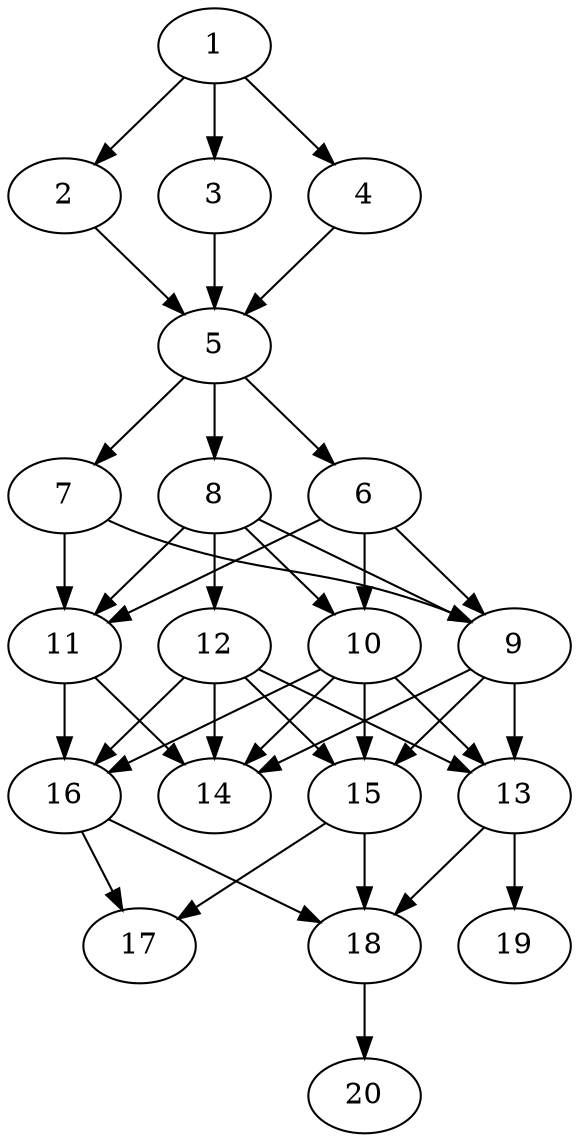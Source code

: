 // DAG automatically generated by daggen at Sat Jul 27 15:36:52 2019
// ./daggen --dot -n 20 --ccr 0.3 --fat 0.4 --regular 0.5 --density 0.8 --mindata 5242880 --maxdata 52428800 
digraph G {
  1 [size="111670613", alpha="0.03", expect_size="33501184"] 
  1 -> 2 [size ="33501184"]
  1 -> 3 [size ="33501184"]
  1 -> 4 [size ="33501184"]
  2 [size="103837013", alpha="0.07", expect_size="31151104"] 
  2 -> 5 [size ="31151104"]
  3 [size="87831893", alpha="0.06", expect_size="26349568"] 
  3 -> 5 [size ="26349568"]
  4 [size="51780267", alpha="0.19", expect_size="15534080"] 
  4 -> 5 [size ="15534080"]
  5 [size="87128747", alpha="0.12", expect_size="26138624"] 
  5 -> 6 [size ="26138624"]
  5 -> 7 [size ="26138624"]
  5 -> 8 [size ="26138624"]
  6 [size="155033600", alpha="0.15", expect_size="46510080"] 
  6 -> 9 [size ="46510080"]
  6 -> 10 [size ="46510080"]
  6 -> 11 [size ="46510080"]
  7 [size="88651093", alpha="0.15", expect_size="26595328"] 
  7 -> 9 [size ="26595328"]
  7 -> 11 [size ="26595328"]
  8 [size="171352747", alpha="0.17", expect_size="51405824"] 
  8 -> 9 [size ="51405824"]
  8 -> 10 [size ="51405824"]
  8 -> 11 [size ="51405824"]
  8 -> 12 [size ="51405824"]
  9 [size="104253440", alpha="0.13", expect_size="31276032"] 
  9 -> 13 [size ="31276032"]
  9 -> 14 [size ="31276032"]
  9 -> 15 [size ="31276032"]
  10 [size="93597013", alpha="0.08", expect_size="28079104"] 
  10 -> 13 [size ="28079104"]
  10 -> 14 [size ="28079104"]
  10 -> 15 [size ="28079104"]
  10 -> 16 [size ="28079104"]
  11 [size="90869760", alpha="0.03", expect_size="27260928"] 
  11 -> 14 [size ="27260928"]
  11 -> 16 [size ="27260928"]
  12 [size="115353600", alpha="0.16", expect_size="34606080"] 
  12 -> 13 [size ="34606080"]
  12 -> 14 [size ="34606080"]
  12 -> 15 [size ="34606080"]
  12 -> 16 [size ="34606080"]
  13 [size="173462187", alpha="0.14", expect_size="52038656"] 
  13 -> 18 [size ="52038656"]
  13 -> 19 [size ="52038656"]
  14 [size="66996907", alpha="0.09", expect_size="20099072"] 
  15 [size="60009813", alpha="0.11", expect_size="18002944"] 
  15 -> 17 [size ="18002944"]
  15 -> 18 [size ="18002944"]
  16 [size="154832213", alpha="0.09", expect_size="46449664"] 
  16 -> 17 [size ="46449664"]
  16 -> 18 [size ="46449664"]
  17 [size="111598933", alpha="0.12", expect_size="33479680"] 
  18 [size="74936320", alpha="0.03", expect_size="22480896"] 
  18 -> 20 [size ="22480896"]
  19 [size="53207040", alpha="0.15", expect_size="15962112"] 
  20 [size="156429653", alpha="0.05", expect_size="46928896"] 
}
